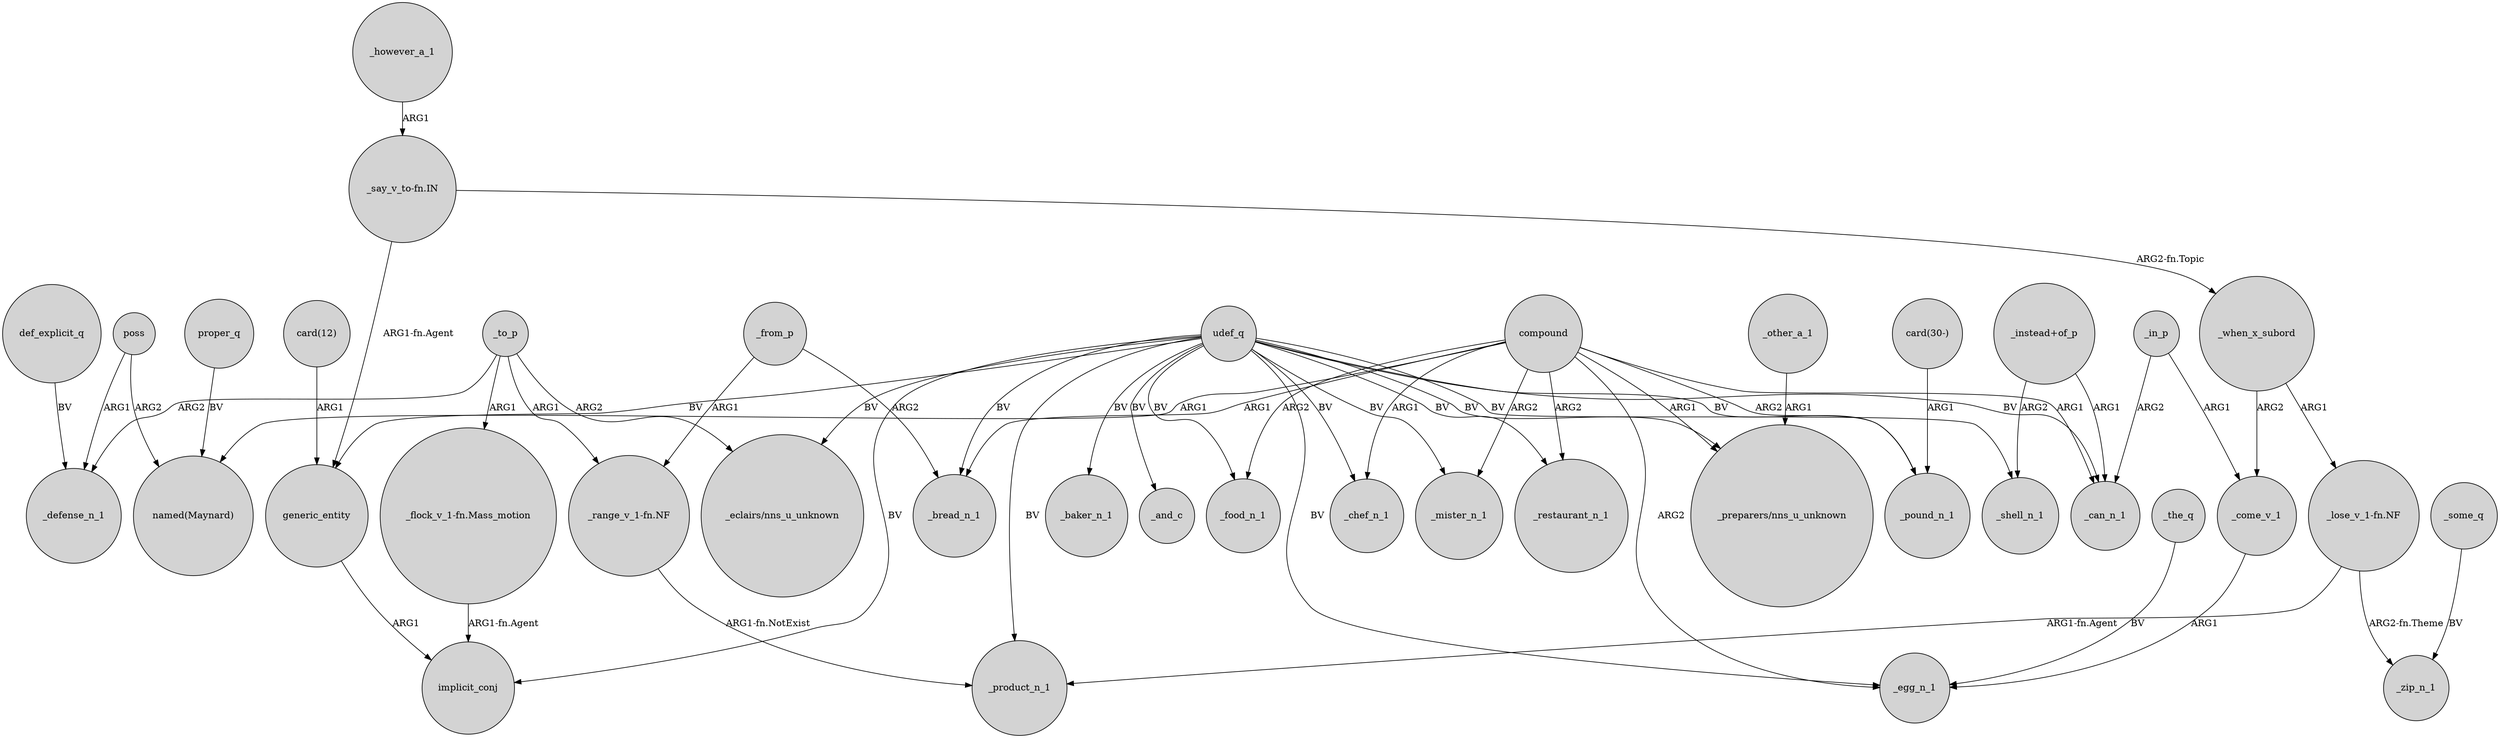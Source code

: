 digraph {
	node [shape=circle style=filled]
	_to_p -> _defense_n_1 [label=ARG2]
	"_lose_v_1-fn.NF" -> _product_n_1 [label="ARG1-fn.Agent"]
	_when_x_subord -> "_lose_v_1-fn.NF" [label=ARG1]
	compound -> _egg_n_1 [label=ARG2]
	compound -> _chef_n_1 [label=ARG1]
	compound -> _food_n_1 [label=ARG2]
	compound -> _restaurant_n_1 [label=ARG2]
	_in_p -> _can_n_1 [label=ARG2]
	"_say_v_to-fn.IN" -> generic_entity [label="ARG1-fn.Agent"]
	udef_q -> generic_entity [label=BV]
	poss -> _defense_n_1 [label=ARG1]
	compound -> _mister_n_1 [label=ARG2]
	poss -> "named(Maynard)" [label=ARG2]
	_to_p -> "_flock_v_1-fn.Mass_motion" [label=ARG1]
	compound -> "named(Maynard)" [label=ARG1]
	udef_q -> _mister_n_1 [label=BV]
	"_range_v_1-fn.NF" -> _product_n_1 [label="ARG1-fn.NotExist"]
	udef_q -> "_eclairs/nns_u_unknown" [label=BV]
	_the_q -> _egg_n_1 [label=BV]
	_come_v_1 -> _egg_n_1 [label=ARG1]
	compound -> _can_n_1 [label=ARG1]
	"_instead+of_p" -> _can_n_1 [label=ARG1]
	compound -> "_preparers/nns_u_unknown" [label=ARG1]
	_to_p -> "_range_v_1-fn.NF" [label=ARG1]
	"_flock_v_1-fn.Mass_motion" -> implicit_conj [label="ARG1-fn.Agent"]
	_other_a_1 -> "_preparers/nns_u_unknown" [label=ARG1]
	udef_q -> _chef_n_1 [label=BV]
	udef_q -> implicit_conj [label=BV]
	_however_a_1 -> "_say_v_to-fn.IN" [label=ARG1]
	udef_q -> _food_n_1 [label=BV]
	udef_q -> _bread_n_1 [label=BV]
	udef_q -> _baker_n_1 [label=BV]
	udef_q -> _pound_n_1 [label=BV]
	generic_entity -> implicit_conj [label=ARG1]
	"_say_v_to-fn.IN" -> _when_x_subord [label="ARG2-fn.Topic"]
	"card(30-)" -> _pound_n_1 [label=ARG1]
	compound -> _pound_n_1 [label=ARG2]
	_when_x_subord -> _come_v_1 [label=ARG2]
	_to_p -> "_eclairs/nns_u_unknown" [label=ARG2]
	_some_q -> _zip_n_1 [label=BV]
	_from_p -> _bread_n_1 [label=ARG2]
	"card(12)" -> generic_entity [label=ARG1]
	proper_q -> "named(Maynard)" [label=BV]
	udef_q -> _restaurant_n_1 [label=BV]
	compound -> _bread_n_1 [label=ARG1]
	udef_q -> _product_n_1 [label=BV]
	_in_p -> _come_v_1 [label=ARG1]
	udef_q -> _egg_n_1 [label=BV]
	udef_q -> _and_c [label=BV]
	_from_p -> "_range_v_1-fn.NF" [label=ARG1]
	udef_q -> _shell_n_1 [label=BV]
	udef_q -> "_preparers/nns_u_unknown" [label=BV]
	def_explicit_q -> _defense_n_1 [label=BV]
	"_lose_v_1-fn.NF" -> _zip_n_1 [label="ARG2-fn.Theme"]
	"_instead+of_p" -> _shell_n_1 [label=ARG2]
	udef_q -> _can_n_1 [label=BV]
}
